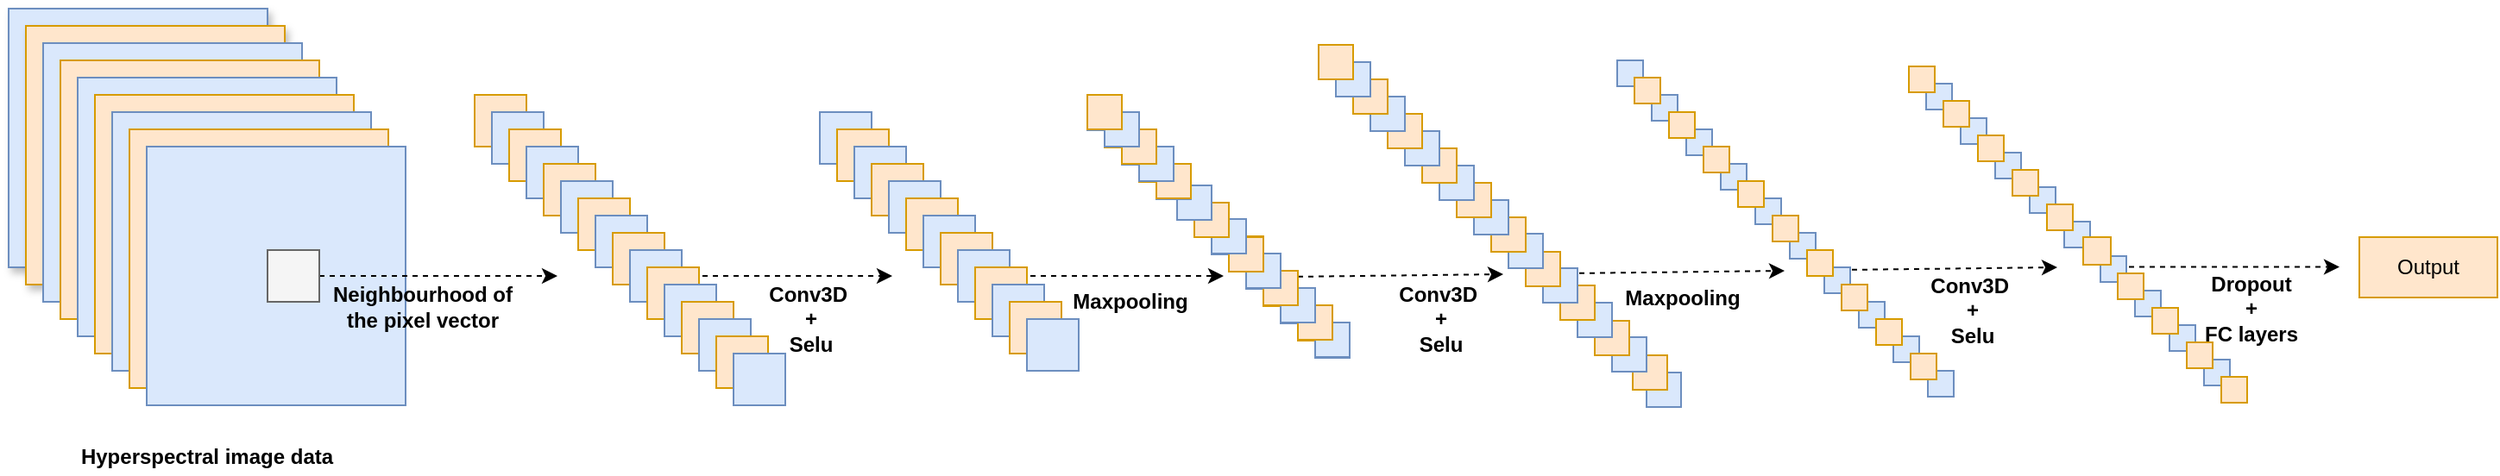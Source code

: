 <mxfile version="13.8.0" type="github" pages="2">
  <diagram id="l_VRbaYY5x8nG968U9lK" name="Page-1">
    <mxGraphModel dx="1221" dy="645" grid="1" gridSize="2" guides="1" tooltips="1" connect="1" arrows="1" fold="1" page="0" pageScale="1" pageWidth="1169" pageHeight="827" math="0" shadow="0">
      <root>
        <mxCell id="0" />
        <mxCell id="1" parent="0" />
        <mxCell id="GZbkIUtFpbQkxTFoIwpB-4" value="" style="whiteSpace=wrap;html=1;aspect=fixed;labelBackgroundColor=none;fillColor=#dae8fc;strokeColor=#6c8ebf;shadow=0;" vertex="1" parent="1">
          <mxGeometry x="979" y="351" width="20" height="20" as="geometry" />
        </mxCell>
        <mxCell id="GZbkIUtFpbQkxTFoIwpB-3" value="" style="whiteSpace=wrap;html=1;aspect=fixed;labelBackgroundColor=none;fillColor=#ffe6cc;strokeColor=#d79b00;shadow=0;" vertex="1" parent="1">
          <mxGeometry x="971" y="341" width="20" height="20" as="geometry" />
        </mxCell>
        <mxCell id="0h0BreGhWC6YS8RpV6lA-15" value="" style="whiteSpace=wrap;html=1;aspect=fixed;labelBackgroundColor=none;fillColor=#dae8fc;strokeColor=#6c8ebf;shadow=0;" parent="1" vertex="1">
          <mxGeometry x="959" y="330.5" width="20" height="20" as="geometry" />
        </mxCell>
        <mxCell id="CNsvlzbDIOFofRBmc1B0-2" value="" style="whiteSpace=wrap;html=1;aspect=fixed;fillColor=#dae8fc;strokeColor=#6c8ebf;shadow=1;" parent="1" vertex="1">
          <mxGeometry x="30" y="140" width="150" height="150" as="geometry" />
        </mxCell>
        <mxCell id="CNsvlzbDIOFofRBmc1B0-5" value="" style="whiteSpace=wrap;html=1;aspect=fixed;fillColor=#ffe6cc;strokeColor=#d79b00;shadow=1;" parent="1" vertex="1">
          <mxGeometry x="40" y="150" width="150" height="150" as="geometry" />
        </mxCell>
        <mxCell id="CNsvlzbDIOFofRBmc1B0-6" value="" style="whiteSpace=wrap;html=1;aspect=fixed;fillColor=#dae8fc;strokeColor=#6c8ebf;shadow=0;" parent="1" vertex="1">
          <mxGeometry x="50" y="160" width="150" height="150" as="geometry" />
        </mxCell>
        <mxCell id="CNsvlzbDIOFofRBmc1B0-7" value="" style="whiteSpace=wrap;html=1;aspect=fixed;fillColor=#ffe6cc;strokeColor=#d79b00;shadow=0;" parent="1" vertex="1">
          <mxGeometry x="60" y="170" width="150" height="150" as="geometry" />
        </mxCell>
        <mxCell id="CNsvlzbDIOFofRBmc1B0-8" value="" style="whiteSpace=wrap;html=1;aspect=fixed;fillColor=#dae8fc;strokeColor=#6c8ebf;shadow=0;" parent="1" vertex="1">
          <mxGeometry x="70" y="180" width="150" height="150" as="geometry" />
        </mxCell>
        <mxCell id="CNsvlzbDIOFofRBmc1B0-9" value="" style="whiteSpace=wrap;html=1;aspect=fixed;fillColor=#ffe6cc;strokeColor=#d79b00;shadow=0;" parent="1" vertex="1">
          <mxGeometry x="80" y="190" width="150" height="150" as="geometry" />
        </mxCell>
        <mxCell id="CNsvlzbDIOFofRBmc1B0-10" value="" style="whiteSpace=wrap;html=1;aspect=fixed;fillColor=#dae8fc;strokeColor=#6c8ebf;shadow=0;" parent="1" vertex="1">
          <mxGeometry x="90" y="200" width="150" height="150" as="geometry" />
        </mxCell>
        <mxCell id="CNsvlzbDIOFofRBmc1B0-12" value="" style="whiteSpace=wrap;html=1;aspect=fixed;fillColor=#ffe6cc;strokeColor=#d79b00;shadow=0;" parent="1" vertex="1">
          <mxGeometry x="100" y="210" width="150" height="150" as="geometry" />
        </mxCell>
        <mxCell id="CNsvlzbDIOFofRBmc1B0-13" value="" style="whiteSpace=wrap;html=1;aspect=fixed;fillColor=#dae8fc;strokeColor=#6c8ebf;shadow=0;" parent="1" vertex="1">
          <mxGeometry x="110" y="220" width="150" height="150" as="geometry" />
        </mxCell>
        <mxCell id="CNsvlzbDIOFofRBmc1B0-16" value="Hyperspectral image data" style="text;html=1;strokeColor=none;fillColor=none;align=center;verticalAlign=middle;whiteSpace=wrap;fontStyle=1;shadow=0;" parent="1" vertex="1">
          <mxGeometry x="65" y="390" width="160" height="20" as="geometry" />
        </mxCell>
        <mxCell id="CNsvlzbDIOFofRBmc1B0-19" value="" style="edgeStyle=orthogonalEdgeStyle;orthogonalLoop=1;jettySize=auto;shadow=0;dashed=1;strokeWidth=1;labelBorderColor=none;html=1;endArrow=classic;endFill=1;metaEdit=1;comic=0;" parent="1" source="CNsvlzbDIOFofRBmc1B0-18" edge="1">
          <mxGeometry relative="1" as="geometry">
            <mxPoint x="348" y="295" as="targetPoint" />
          </mxGeometry>
        </mxCell>
        <mxCell id="CNsvlzbDIOFofRBmc1B0-18" value="" style="whiteSpace=wrap;html=1;aspect=fixed;fillColor=#f5f5f5;strokeColor=#666666;fontColor=#333333;shadow=0;" parent="1" vertex="1">
          <mxGeometry x="180" y="280" width="30" height="30" as="geometry" />
        </mxCell>
        <mxCell id="CNsvlzbDIOFofRBmc1B0-21" value="&lt;span style=&quot;font-weight: 700&quot;&gt;Neighbourhood of the pixel vector&lt;/span&gt;" style="text;html=1;strokeColor=none;fillColor=none;align=center;verticalAlign=middle;whiteSpace=wrap;labelBackgroundColor=none;shadow=0;" parent="1" vertex="1">
          <mxGeometry x="215" y="302.5" width="110" height="20" as="geometry" />
        </mxCell>
        <mxCell id="CNsvlzbDIOFofRBmc1B0-85" style="edgeStyle=orthogonalEdgeStyle;orthogonalLoop=1;jettySize=auto;html=1;shadow=0;dashed=1;strokeWidth=1;" parent="1" source="CNsvlzbDIOFofRBmc1B0-31" edge="1">
          <mxGeometry relative="1" as="geometry">
            <mxPoint x="542" y="295" as="targetPoint" />
            <Array as="points">
              <mxPoint x="530" y="295" />
              <mxPoint x="530" y="295" />
            </Array>
          </mxGeometry>
        </mxCell>
        <mxCell id="CNsvlzbDIOFofRBmc1B0-87" value="Conv3D&amp;nbsp;&lt;br&gt;+ &lt;br&gt;Selu" style="text;html=1;strokeColor=none;fillColor=none;align=center;verticalAlign=middle;whiteSpace=wrap;labelBackgroundColor=none;fontStyle=1;shadow=0;" parent="1" vertex="1">
          <mxGeometry x="455" y="310" width="80" height="20" as="geometry" />
        </mxCell>
        <mxCell id="CNsvlzbDIOFofRBmc1B0-115" style="comic=0;orthogonalLoop=1;jettySize=auto;html=1;shadow=0;dashed=1;endArrow=classic;endFill=1;strokeWidth=1;" parent="1" source="CNsvlzbDIOFofRBmc1B0-97" edge="1">
          <mxGeometry relative="1" as="geometry">
            <mxPoint x="734" y="295" as="targetPoint" />
          </mxGeometry>
        </mxCell>
        <mxCell id="CNsvlzbDIOFofRBmc1B0-118" value="Conv3D&amp;nbsp;&lt;br&gt;+ &lt;br&gt;Selu" style="text;html=1;strokeColor=none;fillColor=none;align=center;verticalAlign=middle;whiteSpace=wrap;labelBackgroundColor=none;fontStyle=1;shadow=0;" parent="1" vertex="1">
          <mxGeometry x="820" y="310" width="80" height="20" as="geometry" />
        </mxCell>
        <mxCell id="CNsvlzbDIOFofRBmc1B0-196" value="" style="group;shadow=0;" parent="1" vertex="1" connectable="0">
          <mxGeometry x="300" y="190" width="180" height="180" as="geometry" />
        </mxCell>
        <mxCell id="CNsvlzbDIOFofRBmc1B0-22" value="" style="whiteSpace=wrap;html=1;aspect=fixed;labelBackgroundColor=none;fillColor=#ffe6cc;strokeColor=#d79b00;shadow=0;" parent="CNsvlzbDIOFofRBmc1B0-196" vertex="1">
          <mxGeometry width="30" height="30" as="geometry" />
        </mxCell>
        <mxCell id="CNsvlzbDIOFofRBmc1B0-23" value="" style="whiteSpace=wrap;html=1;aspect=fixed;labelBackgroundColor=none;fillColor=#dae8fc;strokeColor=#6c8ebf;shadow=0;" parent="CNsvlzbDIOFofRBmc1B0-196" vertex="1">
          <mxGeometry x="10" y="10" width="30" height="30" as="geometry" />
        </mxCell>
        <mxCell id="CNsvlzbDIOFofRBmc1B0-24" value="" style="whiteSpace=wrap;html=1;aspect=fixed;labelBackgroundColor=none;fillColor=#ffe6cc;strokeColor=#d79b00;shadow=0;" parent="CNsvlzbDIOFofRBmc1B0-196" vertex="1">
          <mxGeometry x="20" y="20" width="30" height="30" as="geometry" />
        </mxCell>
        <mxCell id="CNsvlzbDIOFofRBmc1B0-25" value="" style="whiteSpace=wrap;html=1;aspect=fixed;labelBackgroundColor=none;fillColor=#dae8fc;strokeColor=#6c8ebf;shadow=0;" parent="CNsvlzbDIOFofRBmc1B0-196" vertex="1">
          <mxGeometry x="30" y="30" width="30" height="30" as="geometry" />
        </mxCell>
        <mxCell id="CNsvlzbDIOFofRBmc1B0-26" value="" style="whiteSpace=wrap;html=1;aspect=fixed;labelBackgroundColor=none;fillColor=#ffe6cc;strokeColor=#d79b00;shadow=0;" parent="CNsvlzbDIOFofRBmc1B0-196" vertex="1">
          <mxGeometry x="40" y="40" width="30" height="30" as="geometry" />
        </mxCell>
        <mxCell id="CNsvlzbDIOFofRBmc1B0-27" value="" style="whiteSpace=wrap;html=1;aspect=fixed;labelBackgroundColor=none;fillColor=#dae8fc;strokeColor=#6c8ebf;shadow=0;" parent="CNsvlzbDIOFofRBmc1B0-196" vertex="1">
          <mxGeometry x="50" y="50" width="30" height="30" as="geometry" />
        </mxCell>
        <mxCell id="CNsvlzbDIOFofRBmc1B0-28" value="" style="whiteSpace=wrap;html=1;aspect=fixed;labelBackgroundColor=none;fillColor=#ffe6cc;strokeColor=#d79b00;shadow=0;" parent="CNsvlzbDIOFofRBmc1B0-196" vertex="1">
          <mxGeometry x="60" y="60" width="30" height="30" as="geometry" />
        </mxCell>
        <mxCell id="CNsvlzbDIOFofRBmc1B0-29" value="" style="whiteSpace=wrap;html=1;aspect=fixed;labelBackgroundColor=none;fillColor=#dae8fc;strokeColor=#6c8ebf;shadow=0;" parent="CNsvlzbDIOFofRBmc1B0-196" vertex="1">
          <mxGeometry x="70" y="70" width="30" height="30" as="geometry" />
        </mxCell>
        <mxCell id="CNsvlzbDIOFofRBmc1B0-30" value="" style="whiteSpace=wrap;html=1;aspect=fixed;labelBackgroundColor=none;fillColor=#ffe6cc;strokeColor=#d79b00;shadow=0;" parent="CNsvlzbDIOFofRBmc1B0-196" vertex="1">
          <mxGeometry x="80" y="80" width="30" height="30" as="geometry" />
        </mxCell>
        <mxCell id="CNsvlzbDIOFofRBmc1B0-31" value="" style="whiteSpace=wrap;html=1;aspect=fixed;labelBackgroundColor=none;fillColor=#dae8fc;strokeColor=#6c8ebf;shadow=0;" parent="CNsvlzbDIOFofRBmc1B0-196" vertex="1">
          <mxGeometry x="90" y="90" width="30" height="30" as="geometry" />
        </mxCell>
        <mxCell id="CNsvlzbDIOFofRBmc1B0-32" value="" style="whiteSpace=wrap;html=1;aspect=fixed;labelBackgroundColor=none;fillColor=#ffe6cc;strokeColor=#d79b00;shadow=0;" parent="CNsvlzbDIOFofRBmc1B0-196" vertex="1">
          <mxGeometry x="100" y="100" width="30" height="30" as="geometry" />
        </mxCell>
        <mxCell id="CNsvlzbDIOFofRBmc1B0-33" value="" style="whiteSpace=wrap;html=1;aspect=fixed;labelBackgroundColor=none;fillColor=#dae8fc;strokeColor=#6c8ebf;shadow=0;" parent="CNsvlzbDIOFofRBmc1B0-196" vertex="1">
          <mxGeometry x="110" y="110" width="30" height="30" as="geometry" />
        </mxCell>
        <mxCell id="CNsvlzbDIOFofRBmc1B0-34" value="" style="whiteSpace=wrap;html=1;aspect=fixed;labelBackgroundColor=none;fillColor=#ffe6cc;strokeColor=#d79b00;shadow=0;" parent="CNsvlzbDIOFofRBmc1B0-196" vertex="1">
          <mxGeometry x="120" y="120" width="30" height="30" as="geometry" />
        </mxCell>
        <mxCell id="CNsvlzbDIOFofRBmc1B0-35" value="" style="whiteSpace=wrap;html=1;aspect=fixed;labelBackgroundColor=none;fillColor=#dae8fc;strokeColor=#6c8ebf;shadow=0;" parent="CNsvlzbDIOFofRBmc1B0-196" vertex="1">
          <mxGeometry x="130" y="130" width="30" height="30" as="geometry" />
        </mxCell>
        <mxCell id="CNsvlzbDIOFofRBmc1B0-36" value="" style="whiteSpace=wrap;html=1;aspect=fixed;labelBackgroundColor=none;fillColor=#ffe6cc;strokeColor=#d79b00;shadow=0;" parent="CNsvlzbDIOFofRBmc1B0-196" vertex="1">
          <mxGeometry x="140" y="140" width="30" height="30" as="geometry" />
        </mxCell>
        <mxCell id="CNsvlzbDIOFofRBmc1B0-37" value="" style="whiteSpace=wrap;html=1;aspect=fixed;labelBackgroundColor=none;fillColor=#dae8fc;strokeColor=#6c8ebf;shadow=0;" parent="CNsvlzbDIOFofRBmc1B0-196" vertex="1">
          <mxGeometry x="150" y="150" width="30" height="30" as="geometry" />
        </mxCell>
        <mxCell id="CNsvlzbDIOFofRBmc1B0-202" value="" style="group;shadow=0;" parent="1" vertex="1" connectable="0">
          <mxGeometry x="500" y="200" width="150" height="150" as="geometry" />
        </mxCell>
        <mxCell id="CNsvlzbDIOFofRBmc1B0-200" value="" style="group;shadow=0;" parent="CNsvlzbDIOFofRBmc1B0-202" vertex="1" connectable="0">
          <mxGeometry width="150" height="150" as="geometry" />
        </mxCell>
        <mxCell id="CNsvlzbDIOFofRBmc1B0-195" value="" style="group;shadow=0;" parent="CNsvlzbDIOFofRBmc1B0-200" vertex="1" connectable="0">
          <mxGeometry width="150" height="150" as="geometry" />
        </mxCell>
        <mxCell id="CNsvlzbDIOFofRBmc1B0-88" value="" style="whiteSpace=wrap;html=1;aspect=fixed;labelBackgroundColor=none;fillColor=#dae8fc;strokeColor=#6c8ebf;shadow=0;" parent="CNsvlzbDIOFofRBmc1B0-195" vertex="1">
          <mxGeometry width="30" height="30" as="geometry" />
        </mxCell>
        <mxCell id="CNsvlzbDIOFofRBmc1B0-90" value="" style="whiteSpace=wrap;html=1;aspect=fixed;labelBackgroundColor=none;fillColor=#ffe6cc;strokeColor=#d79b00;shadow=0;" parent="CNsvlzbDIOFofRBmc1B0-195" vertex="1">
          <mxGeometry x="10" y="10" width="30" height="30" as="geometry" />
        </mxCell>
        <mxCell id="CNsvlzbDIOFofRBmc1B0-91" value="" style="whiteSpace=wrap;html=1;aspect=fixed;labelBackgroundColor=none;fillColor=#dae8fc;strokeColor=#6c8ebf;shadow=0;" parent="CNsvlzbDIOFofRBmc1B0-195" vertex="1">
          <mxGeometry x="20" y="20" width="30" height="30" as="geometry" />
        </mxCell>
        <mxCell id="CNsvlzbDIOFofRBmc1B0-92" value="" style="whiteSpace=wrap;html=1;aspect=fixed;labelBackgroundColor=none;fillColor=#ffe6cc;strokeColor=#d79b00;shadow=0;" parent="CNsvlzbDIOFofRBmc1B0-195" vertex="1">
          <mxGeometry x="30" y="30" width="30" height="30" as="geometry" />
        </mxCell>
        <mxCell id="CNsvlzbDIOFofRBmc1B0-93" value="" style="whiteSpace=wrap;html=1;aspect=fixed;labelBackgroundColor=none;fillColor=#dae8fc;strokeColor=#6c8ebf;shadow=0;" parent="CNsvlzbDIOFofRBmc1B0-195" vertex="1">
          <mxGeometry x="40" y="40" width="30" height="30" as="geometry" />
        </mxCell>
        <mxCell id="CNsvlzbDIOFofRBmc1B0-94" value="" style="whiteSpace=wrap;html=1;aspect=fixed;labelBackgroundColor=none;fillColor=#ffe6cc;strokeColor=#d79b00;shadow=0;" parent="CNsvlzbDIOFofRBmc1B0-195" vertex="1">
          <mxGeometry x="50" y="50" width="30" height="30" as="geometry" />
        </mxCell>
        <mxCell id="CNsvlzbDIOFofRBmc1B0-95" value="" style="whiteSpace=wrap;html=1;aspect=fixed;labelBackgroundColor=none;fillColor=#dae8fc;strokeColor=#6c8ebf;shadow=0;" parent="CNsvlzbDIOFofRBmc1B0-195" vertex="1">
          <mxGeometry x="60" y="60" width="30" height="30" as="geometry" />
        </mxCell>
        <mxCell id="CNsvlzbDIOFofRBmc1B0-96" value="" style="whiteSpace=wrap;html=1;aspect=fixed;labelBackgroundColor=none;fillColor=#ffe6cc;strokeColor=#d79b00;shadow=0;" parent="CNsvlzbDIOFofRBmc1B0-195" vertex="1">
          <mxGeometry x="70" y="70" width="30" height="30" as="geometry" />
        </mxCell>
        <mxCell id="CNsvlzbDIOFofRBmc1B0-97" value="" style="whiteSpace=wrap;html=1;aspect=fixed;labelBackgroundColor=none;fillColor=#dae8fc;strokeColor=#6c8ebf;shadow=0;" parent="CNsvlzbDIOFofRBmc1B0-195" vertex="1">
          <mxGeometry x="80" y="80" width="30" height="30" as="geometry" />
        </mxCell>
        <mxCell id="CNsvlzbDIOFofRBmc1B0-98" value="" style="whiteSpace=wrap;html=1;aspect=fixed;labelBackgroundColor=none;fillColor=#ffe6cc;strokeColor=#d79b00;shadow=0;" parent="CNsvlzbDIOFofRBmc1B0-195" vertex="1">
          <mxGeometry x="90" y="90" width="30" height="30" as="geometry" />
        </mxCell>
        <mxCell id="CNsvlzbDIOFofRBmc1B0-99" value="" style="whiteSpace=wrap;html=1;aspect=fixed;labelBackgroundColor=none;fillColor=#dae8fc;strokeColor=#6c8ebf;shadow=0;" parent="CNsvlzbDIOFofRBmc1B0-195" vertex="1">
          <mxGeometry x="100" y="100" width="30" height="30" as="geometry" />
        </mxCell>
        <mxCell id="CNsvlzbDIOFofRBmc1B0-100" value="" style="whiteSpace=wrap;html=1;aspect=fixed;labelBackgroundColor=none;fillColor=#ffe6cc;strokeColor=#d79b00;shadow=0;" parent="CNsvlzbDIOFofRBmc1B0-195" vertex="1">
          <mxGeometry x="110" y="110" width="30" height="30" as="geometry" />
        </mxCell>
        <mxCell id="CNsvlzbDIOFofRBmc1B0-101" value="" style="whiteSpace=wrap;html=1;aspect=fixed;labelBackgroundColor=none;fillColor=#dae8fc;strokeColor=#6c8ebf;shadow=0;" parent="CNsvlzbDIOFofRBmc1B0-195" vertex="1">
          <mxGeometry x="120" y="120" width="30" height="30" as="geometry" />
        </mxCell>
        <mxCell id="CNsvlzbDIOFofRBmc1B0-205" style="comic=0;orthogonalLoop=1;jettySize=auto;html=1;shadow=0;dashed=1;endArrow=classic;endFill=1;strokeWidth=1;verticalAlign=middle;" parent="1" edge="1">
          <mxGeometry x="827" y="146.0" as="geometry">
            <mxPoint x="896" y="294" as="targetPoint" />
            <mxPoint x="777" y="295.43" as="sourcePoint" />
          </mxGeometry>
        </mxCell>
        <mxCell id="CNsvlzbDIOFofRBmc1B0-116" value="Maxpooling" style="text;html=1;strokeColor=none;fillColor=none;align=center;verticalAlign=middle;whiteSpace=wrap;labelBackgroundColor=none;fontStyle=1;shadow=0;" parent="1" vertex="1">
          <mxGeometry x="640" y="299.5" width="80" height="20" as="geometry" />
        </mxCell>
        <mxCell id="CNsvlzbDIOFofRBmc1B0-318" value="" style="whiteSpace=wrap;html=1;aspect=fixed;labelBackgroundColor=none;fillColor=#ffe6cc;strokeColor=#d79b00;shadow=0;" parent="1" vertex="1">
          <mxGeometry x="737" y="272" width="20" height="20" as="geometry" />
        </mxCell>
        <mxCell id="CNsvlzbDIOFofRBmc1B0-320" value="" style="whiteSpace=wrap;html=1;aspect=fixed;labelBackgroundColor=none;fillColor=#dae8fc;strokeColor=#6c8ebf;shadow=0;" parent="1" vertex="1">
          <mxGeometry x="727" y="262.5" width="20" height="20" as="geometry" />
        </mxCell>
        <mxCell id="CNsvlzbDIOFofRBmc1B0-321" value="" style="whiteSpace=wrap;html=1;aspect=fixed;labelBackgroundColor=none;fillColor=#dae8fc;strokeColor=#6c8ebf;shadow=0;" parent="1" vertex="1">
          <mxGeometry x="747" y="282.5" width="20" height="20" as="geometry" />
        </mxCell>
        <mxCell id="CNsvlzbDIOFofRBmc1B0-322" value="" style="whiteSpace=wrap;html=1;aspect=fixed;labelBackgroundColor=none;fillColor=#ffe6cc;strokeColor=#d79b00;shadow=0;" parent="1" vertex="1">
          <mxGeometry x="757" y="292.5" width="20" height="20" as="geometry" />
        </mxCell>
        <mxCell id="CNsvlzbDIOFofRBmc1B0-323" value="" style="whiteSpace=wrap;html=1;aspect=fixed;labelBackgroundColor=none;fillColor=#dae8fc;strokeColor=#6c8ebf;shadow=0;" parent="1" vertex="1">
          <mxGeometry x="767" y="302.5" width="20" height="20" as="geometry" />
        </mxCell>
        <mxCell id="CNsvlzbDIOFofRBmc1B0-324" value="" style="whiteSpace=wrap;html=1;aspect=fixed;labelBackgroundColor=none;fillColor=#ffe6cc;strokeColor=#d79b00;shadow=0;" parent="1" vertex="1">
          <mxGeometry x="777" y="312.5" width="20" height="20" as="geometry" />
        </mxCell>
        <mxCell id="CNsvlzbDIOFofRBmc1B0-325" value="" style="whiteSpace=wrap;html=1;aspect=fixed;labelBackgroundColor=none;fillColor=#dae8fc;strokeColor=#6c8ebf;shadow=0;" parent="1" vertex="1">
          <mxGeometry x="787" y="322.5" width="20" height="20" as="geometry" />
        </mxCell>
        <mxCell id="CNsvlzbDIOFofRBmc1B0-326" value="" style="whiteSpace=wrap;html=1;aspect=fixed;labelBackgroundColor=none;fillColor=#dae8fc;strokeColor=#6c8ebf;shadow=0;" parent="1" vertex="1">
          <mxGeometry x="787" y="322" width="20" height="20" as="geometry" />
        </mxCell>
        <mxCell id="CNsvlzbDIOFofRBmc1B0-327" value="" style="whiteSpace=wrap;html=1;aspect=fixed;labelBackgroundColor=none;fillColor=#ffe6cc;strokeColor=#d79b00;shadow=0;" parent="1" vertex="1">
          <mxGeometry x="777" y="312" width="20" height="20" as="geometry" />
        </mxCell>
        <mxCell id="CNsvlzbDIOFofRBmc1B0-328" value="" style="whiteSpace=wrap;html=1;aspect=fixed;labelBackgroundColor=none;fillColor=#dae8fc;strokeColor=#6c8ebf;shadow=0;" parent="1" vertex="1">
          <mxGeometry x="767" y="302" width="20" height="20" as="geometry" />
        </mxCell>
        <mxCell id="CNsvlzbDIOFofRBmc1B0-329" value="" style="whiteSpace=wrap;html=1;aspect=fixed;labelBackgroundColor=none;fillColor=#ffe6cc;strokeColor=#d79b00;shadow=0;" parent="1" vertex="1">
          <mxGeometry x="757" y="292" width="20" height="20" as="geometry" />
        </mxCell>
        <mxCell id="CNsvlzbDIOFofRBmc1B0-330" value="" style="whiteSpace=wrap;html=1;aspect=fixed;labelBackgroundColor=none;fillColor=#dae8fc;strokeColor=#6c8ebf;shadow=0;" parent="1" vertex="1">
          <mxGeometry x="747" y="282" width="20" height="20" as="geometry" />
        </mxCell>
        <mxCell id="CNsvlzbDIOFofRBmc1B0-331" value="" style="whiteSpace=wrap;html=1;aspect=fixed;labelBackgroundColor=none;fillColor=#ffe6cc;strokeColor=#d79b00;shadow=0;" parent="1" vertex="1">
          <mxGeometry x="737" y="272.5" width="20" height="20" as="geometry" />
        </mxCell>
        <mxCell id="CNsvlzbDIOFofRBmc1B0-332" value="" style="whiteSpace=wrap;html=1;aspect=fixed;labelBackgroundColor=none;fillColor=#dae8fc;strokeColor=#6c8ebf;shadow=0;" parent="1" vertex="1">
          <mxGeometry x="727" y="262" width="20" height="20" as="geometry" />
        </mxCell>
        <mxCell id="CNsvlzbDIOFofRBmc1B0-333" value="" style="whiteSpace=wrap;html=1;aspect=fixed;labelBackgroundColor=none;fillColor=#ffe6cc;strokeColor=#d79b00;shadow=0;" parent="1" vertex="1">
          <mxGeometry x="717" y="252.5" width="20" height="20" as="geometry" />
        </mxCell>
        <mxCell id="CNsvlzbDIOFofRBmc1B0-334" value="" style="whiteSpace=wrap;html=1;aspect=fixed;labelBackgroundColor=none;fillColor=#dae8fc;strokeColor=#6c8ebf;shadow=0;" parent="1" vertex="1">
          <mxGeometry x="707" y="242.5" width="20" height="20" as="geometry" />
        </mxCell>
        <mxCell id="CNsvlzbDIOFofRBmc1B0-361" value="" style="whiteSpace=wrap;html=1;aspect=fixed;labelBackgroundColor=none;fillColor=#dae8fc;strokeColor=#6c8ebf;shadow=0;" parent="1" vertex="1">
          <mxGeometry x="655" y="190.5" width="20" height="20" as="geometry" />
        </mxCell>
        <mxCell id="CNsvlzbDIOFofRBmc1B0-362" value="" style="whiteSpace=wrap;html=1;aspect=fixed;labelBackgroundColor=none;fillColor=#ffe6cc;strokeColor=#d79b00;shadow=0;" parent="1" vertex="1">
          <mxGeometry x="665" y="200.5" width="20" height="20" as="geometry" />
        </mxCell>
        <mxCell id="CNsvlzbDIOFofRBmc1B0-363" value="" style="whiteSpace=wrap;html=1;aspect=fixed;labelBackgroundColor=none;fillColor=#dae8fc;strokeColor=#6c8ebf;shadow=0;" parent="1" vertex="1">
          <mxGeometry x="675" y="210.5" width="20" height="20" as="geometry" />
        </mxCell>
        <mxCell id="CNsvlzbDIOFofRBmc1B0-364" value="" style="whiteSpace=wrap;html=1;aspect=fixed;labelBackgroundColor=none;fillColor=#ffe6cc;strokeColor=#d79b00;shadow=0;" parent="1" vertex="1">
          <mxGeometry x="685" y="220.5" width="20" height="20" as="geometry" />
        </mxCell>
        <mxCell id="CNsvlzbDIOFofRBmc1B0-365" value="" style="whiteSpace=wrap;html=1;aspect=fixed;labelBackgroundColor=none;fillColor=#dae8fc;strokeColor=#6c8ebf;shadow=0;" parent="1" vertex="1">
          <mxGeometry x="695" y="230.5" width="20" height="20" as="geometry" />
        </mxCell>
        <mxCell id="CNsvlzbDIOFofRBmc1B0-366" value="" style="whiteSpace=wrap;html=1;aspect=fixed;labelBackgroundColor=none;fillColor=#ffe6cc;strokeColor=#d79b00;shadow=0;" parent="1" vertex="1">
          <mxGeometry x="695" y="230" width="20" height="20" as="geometry" />
        </mxCell>
        <mxCell id="CNsvlzbDIOFofRBmc1B0-367" value="" style="whiteSpace=wrap;html=1;aspect=fixed;labelBackgroundColor=none;fillColor=#dae8fc;strokeColor=#6c8ebf;shadow=0;" parent="1" vertex="1">
          <mxGeometry x="685" y="220" width="20" height="20" as="geometry" />
        </mxCell>
        <mxCell id="CNsvlzbDIOFofRBmc1B0-368" value="" style="whiteSpace=wrap;html=1;aspect=fixed;labelBackgroundColor=none;fillColor=#ffe6cc;strokeColor=#d79b00;shadow=0;" parent="1" vertex="1">
          <mxGeometry x="675" y="210" width="20" height="20" as="geometry" />
        </mxCell>
        <mxCell id="CNsvlzbDIOFofRBmc1B0-369" value="" style="whiteSpace=wrap;html=1;aspect=fixed;labelBackgroundColor=none;fillColor=#dae8fc;strokeColor=#6c8ebf;shadow=0;" parent="1" vertex="1">
          <mxGeometry x="665" y="200" width="20" height="20" as="geometry" />
        </mxCell>
        <mxCell id="CNsvlzbDIOFofRBmc1B0-370" value="" style="whiteSpace=wrap;html=1;aspect=fixed;labelBackgroundColor=none;fillColor=#ffe6cc;strokeColor=#d79b00;shadow=0;" parent="1" vertex="1">
          <mxGeometry x="655" y="190" width="20" height="20" as="geometry" />
        </mxCell>
        <mxCell id="0h0BreGhWC6YS8RpV6lA-9" value="" style="whiteSpace=wrap;html=1;aspect=fixed;labelBackgroundColor=none;fillColor=#ffe6cc;strokeColor=#d79b00;shadow=0;" parent="1" vertex="1">
          <mxGeometry x="949" y="321" width="20" height="20" as="geometry" />
        </mxCell>
        <mxCell id="0h0BreGhWC6YS8RpV6lA-17" value="" style="whiteSpace=wrap;html=1;aspect=fixed;labelBackgroundColor=none;fillColor=#dae8fc;strokeColor=#6c8ebf;shadow=0;" parent="1" vertex="1">
          <mxGeometry x="939" y="310.5" width="20" height="20" as="geometry" />
        </mxCell>
        <mxCell id="0h0BreGhWC6YS8RpV6lA-18" value="" style="whiteSpace=wrap;html=1;aspect=fixed;labelBackgroundColor=none;fillColor=#ffe6cc;strokeColor=#d79b00;shadow=0;" parent="1" vertex="1">
          <mxGeometry x="929" y="300.5" width="20" height="20" as="geometry" />
        </mxCell>
        <mxCell id="0h0BreGhWC6YS8RpV6lA-19" value="" style="whiteSpace=wrap;html=1;aspect=fixed;labelBackgroundColor=none;fillColor=#dae8fc;strokeColor=#6c8ebf;shadow=0;" parent="1" vertex="1">
          <mxGeometry x="919" y="290.5" width="20" height="20" as="geometry" />
        </mxCell>
        <mxCell id="0h0BreGhWC6YS8RpV6lA-20" value="" style="whiteSpace=wrap;html=1;aspect=fixed;labelBackgroundColor=none;fillColor=#ffe6cc;strokeColor=#d79b00;shadow=0;" parent="1" vertex="1">
          <mxGeometry x="909" y="281" width="20" height="20" as="geometry" />
        </mxCell>
        <mxCell id="0h0BreGhWC6YS8RpV6lA-21" value="" style="whiteSpace=wrap;html=1;aspect=fixed;labelBackgroundColor=none;fillColor=#dae8fc;strokeColor=#6c8ebf;shadow=0;" parent="1" vertex="1">
          <mxGeometry x="899" y="270.5" width="20" height="20" as="geometry" />
        </mxCell>
        <mxCell id="0h0BreGhWC6YS8RpV6lA-22" value="" style="whiteSpace=wrap;html=1;aspect=fixed;labelBackgroundColor=none;fillColor=#ffe6cc;strokeColor=#d79b00;shadow=0;" parent="1" vertex="1">
          <mxGeometry x="889" y="261" width="20" height="20" as="geometry" />
        </mxCell>
        <mxCell id="0h0BreGhWC6YS8RpV6lA-23" value="" style="whiteSpace=wrap;html=1;aspect=fixed;labelBackgroundColor=none;fillColor=#dae8fc;strokeColor=#6c8ebf;shadow=0;" parent="1" vertex="1">
          <mxGeometry x="879" y="251" width="20" height="20" as="geometry" />
        </mxCell>
        <mxCell id="0h0BreGhWC6YS8RpV6lA-24" value="" style="whiteSpace=wrap;html=1;aspect=fixed;labelBackgroundColor=none;fillColor=#ffe6cc;strokeColor=#d79b00;shadow=0;" parent="1" vertex="1">
          <mxGeometry x="869" y="241" width="20" height="20" as="geometry" />
        </mxCell>
        <mxCell id="0h0BreGhWC6YS8RpV6lA-25" value="" style="whiteSpace=wrap;html=1;aspect=fixed;labelBackgroundColor=none;fillColor=#dae8fc;strokeColor=#6c8ebf;shadow=0;" parent="1" vertex="1">
          <mxGeometry x="859" y="231" width="20" height="20" as="geometry" />
        </mxCell>
        <mxCell id="0h0BreGhWC6YS8RpV6lA-26" value="" style="whiteSpace=wrap;html=1;aspect=fixed;labelBackgroundColor=none;fillColor=#ffe6cc;strokeColor=#d79b00;shadow=0;" parent="1" vertex="1">
          <mxGeometry x="849" y="221" width="20" height="20" as="geometry" />
        </mxCell>
        <mxCell id="0h0BreGhWC6YS8RpV6lA-27" value="" style="whiteSpace=wrap;html=1;aspect=fixed;labelBackgroundColor=none;fillColor=#dae8fc;strokeColor=#6c8ebf;shadow=0;" parent="1" vertex="1">
          <mxGeometry x="839" y="211" width="20" height="20" as="geometry" />
        </mxCell>
        <mxCell id="0h0BreGhWC6YS8RpV6lA-28" value="" style="whiteSpace=wrap;html=1;aspect=fixed;labelBackgroundColor=none;fillColor=#ffe6cc;strokeColor=#d79b00;shadow=0;" parent="1" vertex="1">
          <mxGeometry x="829" y="201" width="20" height="20" as="geometry" />
        </mxCell>
        <mxCell id="0h0BreGhWC6YS8RpV6lA-29" value="" style="whiteSpace=wrap;html=1;aspect=fixed;labelBackgroundColor=none;fillColor=#dae8fc;strokeColor=#6c8ebf;shadow=0;" parent="1" vertex="1">
          <mxGeometry x="819" y="191" width="20" height="20" as="geometry" />
        </mxCell>
        <mxCell id="0h0BreGhWC6YS8RpV6lA-30" value="" style="whiteSpace=wrap;html=1;aspect=fixed;labelBackgroundColor=none;fillColor=#ffe6cc;strokeColor=#d79b00;shadow=0;" parent="1" vertex="1">
          <mxGeometry x="809" y="181" width="20" height="20" as="geometry" />
        </mxCell>
        <mxCell id="0h0BreGhWC6YS8RpV6lA-31" value="" style="whiteSpace=wrap;html=1;aspect=fixed;labelBackgroundColor=none;fillColor=#dae8fc;strokeColor=#6c8ebf;shadow=0;" parent="1" vertex="1">
          <mxGeometry x="799" y="171" width="20" height="20" as="geometry" />
        </mxCell>
        <mxCell id="0h0BreGhWC6YS8RpV6lA-32" value="" style="whiteSpace=wrap;html=1;aspect=fixed;labelBackgroundColor=none;fillColor=#ffe6cc;strokeColor=#d79b00;shadow=0;" parent="1" vertex="1">
          <mxGeometry x="789" y="161" width="20" height="20" as="geometry" />
        </mxCell>
        <mxCell id="0h0BreGhWC6YS8RpV6lA-78" value="" style="group" parent="1" vertex="1" connectable="0">
          <mxGeometry x="962" y="170" width="240" height="195" as="geometry" />
        </mxCell>
        <mxCell id="0h0BreGhWC6YS8RpV6lA-45" value="" style="whiteSpace=wrap;html=1;aspect=fixed;labelBackgroundColor=none;fillColor=#dae8fc;strokeColor=#6c8ebf;shadow=0;" parent="0h0BreGhWC6YS8RpV6lA-78" vertex="1">
          <mxGeometry width="15" height="15" as="geometry" />
        </mxCell>
        <mxCell id="0h0BreGhWC6YS8RpV6lA-46" value="" style="whiteSpace=wrap;html=1;aspect=fixed;labelBackgroundColor=none;fillColor=#dae8fc;strokeColor=#6c8ebf;shadow=0;" parent="0h0BreGhWC6YS8RpV6lA-78" vertex="1">
          <mxGeometry x="20" y="20" width="15" height="15" as="geometry" />
        </mxCell>
        <mxCell id="0h0BreGhWC6YS8RpV6lA-47" value="" style="whiteSpace=wrap;html=1;aspect=fixed;labelBackgroundColor=none;fillColor=#dae8fc;strokeColor=#6c8ebf;shadow=0;" parent="0h0BreGhWC6YS8RpV6lA-78" vertex="1">
          <mxGeometry x="40" y="40" width="15" height="15" as="geometry" />
        </mxCell>
        <mxCell id="0h0BreGhWC6YS8RpV6lA-48" value="" style="whiteSpace=wrap;html=1;aspect=fixed;labelBackgroundColor=none;fillColor=#dae8fc;strokeColor=#6c8ebf;shadow=0;" parent="0h0BreGhWC6YS8RpV6lA-78" vertex="1">
          <mxGeometry x="60" y="60" width="15" height="15" as="geometry" />
        </mxCell>
        <mxCell id="0h0BreGhWC6YS8RpV6lA-49" value="" style="whiteSpace=wrap;html=1;aspect=fixed;labelBackgroundColor=none;fillColor=#dae8fc;strokeColor=#6c8ebf;shadow=0;" parent="0h0BreGhWC6YS8RpV6lA-78" vertex="1">
          <mxGeometry x="80" y="80" width="15" height="15" as="geometry" />
        </mxCell>
        <mxCell id="0h0BreGhWC6YS8RpV6lA-50" value="" style="whiteSpace=wrap;html=1;aspect=fixed;labelBackgroundColor=none;shadow=0;" parent="0h0BreGhWC6YS8RpV6lA-78" vertex="1">
          <mxGeometry x="90" y="90" width="15" height="15" as="geometry" />
        </mxCell>
        <mxCell id="0h0BreGhWC6YS8RpV6lA-51" value="" style="whiteSpace=wrap;html=1;aspect=fixed;labelBackgroundColor=none;fillColor=#dae8fc;strokeColor=#6c8ebf;shadow=0;" parent="0h0BreGhWC6YS8RpV6lA-78" vertex="1">
          <mxGeometry x="100" y="100" width="15" height="15" as="geometry" />
        </mxCell>
        <mxCell id="0h0BreGhWC6YS8RpV6lA-52" value="" style="whiteSpace=wrap;html=1;aspect=fixed;labelBackgroundColor=none;shadow=0;" parent="0h0BreGhWC6YS8RpV6lA-78" vertex="1">
          <mxGeometry x="110" y="110" width="15" height="15" as="geometry" />
        </mxCell>
        <mxCell id="0h0BreGhWC6YS8RpV6lA-53" value="" style="whiteSpace=wrap;html=1;aspect=fixed;labelBackgroundColor=none;fillColor=#dae8fc;strokeColor=#6c8ebf;shadow=0;" parent="0h0BreGhWC6YS8RpV6lA-78" vertex="1">
          <mxGeometry x="120" y="120" width="15" height="15" as="geometry" />
        </mxCell>
        <mxCell id="0h0BreGhWC6YS8RpV6lA-54" value="" style="whiteSpace=wrap;html=1;aspect=fixed;labelBackgroundColor=none;shadow=0;" parent="0h0BreGhWC6YS8RpV6lA-78" vertex="1">
          <mxGeometry x="130" y="130" width="15" height="15" as="geometry" />
        </mxCell>
        <mxCell id="0h0BreGhWC6YS8RpV6lA-55" value="" style="whiteSpace=wrap;html=1;aspect=fixed;labelBackgroundColor=none;fillColor=#dae8fc;strokeColor=#6c8ebf;shadow=0;" parent="0h0BreGhWC6YS8RpV6lA-78" vertex="1">
          <mxGeometry x="140" y="140" width="15" height="15" as="geometry" />
        </mxCell>
        <mxCell id="0h0BreGhWC6YS8RpV6lA-56" value="" style="whiteSpace=wrap;html=1;aspect=fixed;labelBackgroundColor=none;shadow=0;" parent="0h0BreGhWC6YS8RpV6lA-78" vertex="1">
          <mxGeometry x="150" y="150" width="15" height="15" as="geometry" />
        </mxCell>
        <mxCell id="0h0BreGhWC6YS8RpV6lA-57" value="" style="whiteSpace=wrap;html=1;aspect=fixed;labelBackgroundColor=none;fillColor=#dae8fc;strokeColor=#6c8ebf;shadow=0;" parent="0h0BreGhWC6YS8RpV6lA-78" vertex="1">
          <mxGeometry x="160" y="160" width="15" height="15" as="geometry" />
        </mxCell>
        <mxCell id="0h0BreGhWC6YS8RpV6lA-58" value="" style="whiteSpace=wrap;html=1;aspect=fixed;labelBackgroundColor=none;shadow=0;" parent="0h0BreGhWC6YS8RpV6lA-78" vertex="1">
          <mxGeometry x="170" y="170" width="15" height="15" as="geometry" />
        </mxCell>
        <mxCell id="0h0BreGhWC6YS8RpV6lA-59" value="" style="whiteSpace=wrap;html=1;aspect=fixed;labelBackgroundColor=none;fillColor=#dae8fc;strokeColor=#6c8ebf;shadow=0;" parent="0h0BreGhWC6YS8RpV6lA-78" vertex="1">
          <mxGeometry x="180" y="180" width="15" height="15" as="geometry" />
        </mxCell>
        <mxCell id="0h0BreGhWC6YS8RpV6lA-60" value="" style="whiteSpace=wrap;html=1;aspect=fixed;labelBackgroundColor=none;fillColor=#ffe6cc;strokeColor=#d79b00;shadow=0;" parent="0h0BreGhWC6YS8RpV6lA-78" vertex="1">
          <mxGeometry x="170" y="170" width="15" height="15" as="geometry" />
        </mxCell>
        <mxCell id="0h0BreGhWC6YS8RpV6lA-61" value="" style="whiteSpace=wrap;html=1;aspect=fixed;labelBackgroundColor=none;fillColor=#ffe6cc;strokeColor=#d79b00;shadow=0;" parent="0h0BreGhWC6YS8RpV6lA-78" vertex="1">
          <mxGeometry x="150" y="150" width="15" height="15" as="geometry" />
        </mxCell>
        <mxCell id="0h0BreGhWC6YS8RpV6lA-62" value="" style="whiteSpace=wrap;html=1;aspect=fixed;labelBackgroundColor=none;fillColor=#ffe6cc;strokeColor=#d79b00;shadow=0;" parent="0h0BreGhWC6YS8RpV6lA-78" vertex="1">
          <mxGeometry x="130" y="130" width="15" height="15" as="geometry" />
        </mxCell>
        <mxCell id="0h0BreGhWC6YS8RpV6lA-63" value="" style="whiteSpace=wrap;html=1;aspect=fixed;labelBackgroundColor=none;fillColor=#ffe6cc;strokeColor=#d79b00;shadow=0;" parent="0h0BreGhWC6YS8RpV6lA-78" vertex="1">
          <mxGeometry x="110" y="110" width="15" height="15" as="geometry" />
        </mxCell>
        <mxCell id="0h0BreGhWC6YS8RpV6lA-64" value="" style="whiteSpace=wrap;html=1;aspect=fixed;labelBackgroundColor=none;fillColor=#ffe6cc;strokeColor=#d79b00;shadow=0;" parent="0h0BreGhWC6YS8RpV6lA-78" vertex="1">
          <mxGeometry x="90" y="90" width="15" height="15" as="geometry" />
        </mxCell>
        <mxCell id="0h0BreGhWC6YS8RpV6lA-71" value="" style="whiteSpace=wrap;html=1;aspect=fixed;labelBackgroundColor=none;fillColor=#ffe6cc;strokeColor=#d79b00;shadow=0;" parent="0h0BreGhWC6YS8RpV6lA-78" vertex="1">
          <mxGeometry x="70" y="70" width="15" height="15" as="geometry" />
        </mxCell>
        <mxCell id="0h0BreGhWC6YS8RpV6lA-72" value="" style="whiteSpace=wrap;html=1;aspect=fixed;labelBackgroundColor=none;fillColor=#ffe6cc;strokeColor=#d79b00;shadow=0;" parent="0h0BreGhWC6YS8RpV6lA-78" vertex="1">
          <mxGeometry x="50" y="50" width="15" height="15" as="geometry" />
        </mxCell>
        <mxCell id="0h0BreGhWC6YS8RpV6lA-73" value="" style="whiteSpace=wrap;html=1;aspect=fixed;labelBackgroundColor=none;fillColor=#ffe6cc;strokeColor=#d79b00;shadow=0;" parent="0h0BreGhWC6YS8RpV6lA-78" vertex="1">
          <mxGeometry x="30" y="30" width="15" height="15" as="geometry" />
        </mxCell>
        <mxCell id="0h0BreGhWC6YS8RpV6lA-74" value="" style="whiteSpace=wrap;html=1;aspect=fixed;labelBackgroundColor=none;fillColor=#ffe6cc;strokeColor=#d79b00;shadow=0;" parent="0h0BreGhWC6YS8RpV6lA-78" vertex="1">
          <mxGeometry x="10" y="10" width="15" height="15" as="geometry" />
        </mxCell>
        <mxCell id="0h0BreGhWC6YS8RpV6lA-40" value="Maxpooling" style="text;html=1;strokeColor=none;fillColor=none;align=center;verticalAlign=middle;whiteSpace=wrap;labelBackgroundColor=none;fontStyle=1;shadow=0;" parent="0h0BreGhWC6YS8RpV6lA-78" vertex="1">
          <mxGeometry x="-2.5" y="127.5" width="80" height="20" as="geometry" />
        </mxCell>
        <mxCell id="ZQpPpXWg14Aa6cSRzeMX-1" style="comic=0;orthogonalLoop=1;jettySize=auto;html=1;shadow=0;dashed=1;endArrow=classic;endFill=1;strokeWidth=1;verticalAlign=middle;" edge="1" parent="0h0BreGhWC6YS8RpV6lA-78">
          <mxGeometry x="186" y="-28.0" as="geometry">
            <mxPoint x="255" y="120.0" as="targetPoint" />
            <mxPoint x="136" y="121.43" as="sourcePoint" />
          </mxGeometry>
        </mxCell>
        <mxCell id="0h0BreGhWC6YS8RpV6lA-79" value="Conv3D&amp;nbsp;&lt;br&gt;+ &lt;br&gt;Selu" style="text;html=1;strokeColor=none;fillColor=none;align=center;verticalAlign=middle;whiteSpace=wrap;labelBackgroundColor=none;fontStyle=1;shadow=0;" parent="0h0BreGhWC6YS8RpV6lA-78" vertex="1">
          <mxGeometry x="166" y="135" width="80" height="20" as="geometry" />
        </mxCell>
        <mxCell id="0h0BreGhWC6YS8RpV6lA-80" value="" style="whiteSpace=wrap;html=1;aspect=fixed;labelBackgroundColor=none;fillColor=#dae8fc;strokeColor=#6c8ebf;shadow=0;" parent="1" vertex="1">
          <mxGeometry x="1141" y="183.5" width="15" height="15" as="geometry" />
        </mxCell>
        <mxCell id="0h0BreGhWC6YS8RpV6lA-81" value="" style="whiteSpace=wrap;html=1;aspect=fixed;labelBackgroundColor=none;fillColor=#dae8fc;strokeColor=#6c8ebf;shadow=0;" parent="1" vertex="1">
          <mxGeometry x="1161" y="203.5" width="15" height="15" as="geometry" />
        </mxCell>
        <mxCell id="0h0BreGhWC6YS8RpV6lA-82" value="" style="whiteSpace=wrap;html=1;aspect=fixed;labelBackgroundColor=none;fillColor=#dae8fc;strokeColor=#6c8ebf;shadow=0;" parent="1" vertex="1">
          <mxGeometry x="1181" y="223.5" width="15" height="15" as="geometry" />
        </mxCell>
        <mxCell id="0h0BreGhWC6YS8RpV6lA-83" value="" style="whiteSpace=wrap;html=1;aspect=fixed;labelBackgroundColor=none;fillColor=#dae8fc;strokeColor=#6c8ebf;shadow=0;" parent="1" vertex="1">
          <mxGeometry x="1201" y="243.5" width="15" height="15" as="geometry" />
        </mxCell>
        <mxCell id="0h0BreGhWC6YS8RpV6lA-84" value="" style="whiteSpace=wrap;html=1;aspect=fixed;labelBackgroundColor=none;fillColor=#dae8fc;strokeColor=#6c8ebf;shadow=0;" parent="1" vertex="1">
          <mxGeometry x="1221" y="263.5" width="15" height="15" as="geometry" />
        </mxCell>
        <mxCell id="0h0BreGhWC6YS8RpV6lA-85" value="" style="whiteSpace=wrap;html=1;aspect=fixed;labelBackgroundColor=none;shadow=0;" parent="1" vertex="1">
          <mxGeometry x="1232" y="273.5" width="15" height="15" as="geometry" />
        </mxCell>
        <mxCell id="0h0BreGhWC6YS8RpV6lA-86" value="" style="whiteSpace=wrap;html=1;aspect=fixed;labelBackgroundColor=none;fillColor=#dae8fc;strokeColor=#6c8ebf;shadow=0;" parent="1" vertex="1">
          <mxGeometry x="1242" y="283.5" width="15" height="15" as="geometry" />
        </mxCell>
        <mxCell id="0h0BreGhWC6YS8RpV6lA-87" value="" style="whiteSpace=wrap;html=1;aspect=fixed;labelBackgroundColor=none;shadow=0;" parent="1" vertex="1">
          <mxGeometry x="1252" y="293.5" width="15" height="15" as="geometry" />
        </mxCell>
        <mxCell id="0h0BreGhWC6YS8RpV6lA-88" value="" style="whiteSpace=wrap;html=1;aspect=fixed;labelBackgroundColor=none;fillColor=#dae8fc;strokeColor=#6c8ebf;shadow=0;" parent="1" vertex="1">
          <mxGeometry x="1262" y="303.5" width="15" height="15" as="geometry" />
        </mxCell>
        <mxCell id="0h0BreGhWC6YS8RpV6lA-89" value="" style="whiteSpace=wrap;html=1;aspect=fixed;labelBackgroundColor=none;shadow=0;" parent="1" vertex="1">
          <mxGeometry x="1272" y="313.5" width="15" height="15" as="geometry" />
        </mxCell>
        <mxCell id="0h0BreGhWC6YS8RpV6lA-90" value="" style="whiteSpace=wrap;html=1;aspect=fixed;labelBackgroundColor=none;fillColor=#dae8fc;strokeColor=#6c8ebf;shadow=0;" parent="1" vertex="1">
          <mxGeometry x="1282" y="323.5" width="15" height="15" as="geometry" />
        </mxCell>
        <mxCell id="0h0BreGhWC6YS8RpV6lA-91" value="" style="whiteSpace=wrap;html=1;aspect=fixed;labelBackgroundColor=none;shadow=0;" parent="1" vertex="1">
          <mxGeometry x="1292" y="333.5" width="15" height="15" as="geometry" />
        </mxCell>
        <mxCell id="0h0BreGhWC6YS8RpV6lA-92" value="" style="whiteSpace=wrap;html=1;aspect=fixed;labelBackgroundColor=none;fillColor=#dae8fc;strokeColor=#6c8ebf;shadow=0;" parent="1" vertex="1">
          <mxGeometry x="1302" y="343.5" width="15" height="15" as="geometry" />
        </mxCell>
        <mxCell id="0h0BreGhWC6YS8RpV6lA-93" value="" style="whiteSpace=wrap;html=1;aspect=fixed;labelBackgroundColor=none;shadow=0;" parent="1" vertex="1">
          <mxGeometry x="1312" y="353.5" width="15" height="15" as="geometry" />
        </mxCell>
        <mxCell id="0h0BreGhWC6YS8RpV6lA-94" value="" style="whiteSpace=wrap;html=1;aspect=fixed;labelBackgroundColor=none;fillColor=#ffe6cc;strokeColor=#d79b00;shadow=0;" parent="1" vertex="1">
          <mxGeometry x="1312" y="353.5" width="15" height="15" as="geometry" />
        </mxCell>
        <mxCell id="0h0BreGhWC6YS8RpV6lA-95" value="" style="whiteSpace=wrap;html=1;aspect=fixed;labelBackgroundColor=none;fillColor=#ffe6cc;strokeColor=#d79b00;shadow=0;" parent="1" vertex="1">
          <mxGeometry x="1292" y="333.5" width="15" height="15" as="geometry" />
        </mxCell>
        <mxCell id="0h0BreGhWC6YS8RpV6lA-96" value="" style="whiteSpace=wrap;html=1;aspect=fixed;labelBackgroundColor=none;fillColor=#ffe6cc;strokeColor=#d79b00;shadow=0;" parent="1" vertex="1">
          <mxGeometry x="1272" y="313.5" width="15" height="15" as="geometry" />
        </mxCell>
        <mxCell id="0h0BreGhWC6YS8RpV6lA-97" value="" style="whiteSpace=wrap;html=1;aspect=fixed;labelBackgroundColor=none;fillColor=#ffe6cc;strokeColor=#d79b00;shadow=0;" parent="1" vertex="1">
          <mxGeometry x="1252" y="293.5" width="15" height="15" as="geometry" />
        </mxCell>
        <mxCell id="0h0BreGhWC6YS8RpV6lA-98" value="" style="whiteSpace=wrap;html=1;aspect=fixed;labelBackgroundColor=none;fillColor=#ffe6cc;strokeColor=#d79b00;shadow=0;" parent="1" vertex="1">
          <mxGeometry x="1232" y="272.5" width="16" height="16" as="geometry" />
        </mxCell>
        <mxCell id="0h0BreGhWC6YS8RpV6lA-100" value="Dropout&lt;br&gt;+&lt;br&gt;FC layers" style="text;html=1;strokeColor=none;fillColor=none;align=center;verticalAlign=middle;whiteSpace=wrap;labelBackgroundColor=none;fontStyle=1;shadow=0;" parent="1" vertex="1">
          <mxGeometry x="1297" y="303.5" width="65" height="20" as="geometry" />
        </mxCell>
        <mxCell id="0h0BreGhWC6YS8RpV6lA-101" value="Output" style="whiteSpace=wrap;html=1;labelBackgroundColor=none;fillColor=#ffe6cc;strokeColor=#d79b00;shadow=0;" parent="1" vertex="1">
          <mxGeometry x="1392" y="272.5" width="80" height="35" as="geometry" />
        </mxCell>
        <mxCell id="0h0BreGhWC6YS8RpV6lA-102" value="" style="whiteSpace=wrap;html=1;aspect=fixed;labelBackgroundColor=none;fillColor=#ffe6cc;strokeColor=#d79b00;shadow=0;" parent="1" vertex="1">
          <mxGeometry x="1211" y="253.5" width="15" height="15" as="geometry" />
        </mxCell>
        <mxCell id="0h0BreGhWC6YS8RpV6lA-103" value="" style="whiteSpace=wrap;html=1;aspect=fixed;labelBackgroundColor=none;fillColor=#ffe6cc;strokeColor=#d79b00;shadow=0;" parent="1" vertex="1">
          <mxGeometry x="1191" y="233.5" width="15" height="15" as="geometry" />
        </mxCell>
        <mxCell id="0h0BreGhWC6YS8RpV6lA-104" value="" style="whiteSpace=wrap;html=1;aspect=fixed;labelBackgroundColor=none;fillColor=#ffe6cc;strokeColor=#d79b00;shadow=0;" parent="1" vertex="1">
          <mxGeometry x="1171" y="213.5" width="15" height="15" as="geometry" />
        </mxCell>
        <mxCell id="0h0BreGhWC6YS8RpV6lA-105" value="" style="whiteSpace=wrap;html=1;aspect=fixed;labelBackgroundColor=none;fillColor=#ffe6cc;strokeColor=#d79b00;shadow=0;" parent="1" vertex="1">
          <mxGeometry x="1151" y="193.5" width="15" height="15" as="geometry" />
        </mxCell>
        <mxCell id="0h0BreGhWC6YS8RpV6lA-106" value="" style="whiteSpace=wrap;html=1;aspect=fixed;labelBackgroundColor=none;fillColor=#ffe6cc;strokeColor=#d79b00;shadow=0;" parent="1" vertex="1">
          <mxGeometry x="1131" y="173.5" width="15" height="15" as="geometry" />
        </mxCell>
        <mxCell id="GZbkIUtFpbQkxTFoIwpB-7" style="comic=0;orthogonalLoop=1;jettySize=auto;html=1;shadow=0;dashed=1;endArrow=classic;endFill=1;strokeWidth=1;verticalAlign=middle;" edge="1" parent="1">
          <mxGeometry x="990" y="144.0" as="geometry">
            <mxPoint x="1059.0" y="292.0" as="targetPoint" />
            <mxPoint x="940" y="293.43" as="sourcePoint" />
          </mxGeometry>
        </mxCell>
        <mxCell id="ZQpPpXWg14Aa6cSRzeMX-3" style="edgeStyle=orthogonalEdgeStyle;orthogonalLoop=1;jettySize=auto;html=1;shadow=0;dashed=1;strokeWidth=1;" edge="1" parent="1">
          <mxGeometry relative="1" as="geometry">
            <mxPoint x="1380.5" y="289.81" as="targetPoint" />
            <Array as="points">
              <mxPoint x="1368.5" y="289.81" />
              <mxPoint x="1368.5" y="289.81" />
            </Array>
            <mxPoint x="1258.5" y="289.81" as="sourcePoint" />
          </mxGeometry>
        </mxCell>
      </root>
    </mxGraphModel>
  </diagram>
  <diagram id="XOVL6vVBFKQyVLw4s0eY" name="Page-2">
    <mxGraphModel dx="1038" dy="548" grid="1" gridSize="10" guides="1" tooltips="1" connect="1" arrows="1" fold="1" page="1" pageScale="1" pageWidth="1169" pageHeight="827" math="0" shadow="0">
      <root>
        <mxCell id="XFR6hiaRNXldnB1iLxuP-0" />
        <mxCell id="XFR6hiaRNXldnB1iLxuP-1" parent="XFR6hiaRNXldnB1iLxuP-0" />
        <mxCell id="XFR6hiaRNXldnB1iLxuP-9" value="" style="verticalLabelPosition=bottom;verticalAlign=top;html=1;shape=mxgraph.infographic.shadedCube;isoAngle=15;fillColor=#1ba1e2;shadow=0;labelBackgroundColor=none;fontColor=#ffffff;perimeterSpacing=1;strokeWidth=1;sketch=0;noLabel=0;portConstraintRotation=0;fixDash=0;autosize=0;container=0;dropTarget=0;metaEdit=0;backgroundOutline=0;resizeWidth=0;resizeHeight=0;treeFolding=0;" parent="XFR6hiaRNXldnB1iLxuP-1" vertex="1">
          <mxGeometry x="90" y="130" width="270" height="280" as="geometry" />
        </mxCell>
        <mxCell id="XFR6hiaRNXldnB1iLxuP-10" value="" style="verticalLabelPosition=bottom;verticalAlign=top;html=1;shape=mxgraph.infographic.shadedCube;isoAngle=15;shadow=0;labelBackgroundColor=none;fillColor=#ffe6cc;strokeColor=#d79b00;" parent="XFR6hiaRNXldnB1iLxuP-1" vertex="1">
          <mxGeometry x="90" y="170" width="100" height="100" as="geometry" />
        </mxCell>
        <mxCell id="XFR6hiaRNXldnB1iLxuP-12" value="" style="shape=cube;whiteSpace=wrap;html=1;boundedLbl=1;backgroundOutline=1;darkOpacity=0.05;darkOpacity2=0.1;shadow=0;labelBackgroundColor=none;sketch=0;strokeColor=#6c8ebf;strokeWidth=2;rotation=0;fillColor=#dae8fc;" parent="XFR6hiaRNXldnB1iLxuP-1" vertex="1">
          <mxGeometry x="640" y="190" width="170" height="130" as="geometry" />
        </mxCell>
        <mxCell id="XFR6hiaRNXldnB1iLxuP-13" value="" style="shape=cube;whiteSpace=wrap;html=1;boundedLbl=1;backgroundOutline=1;darkOpacity=0.05;darkOpacity2=0.1;shadow=0;labelBackgroundColor=none;sketch=0;strokeColor=#d6b656;strokeWidth=2;rotation=0;fillColor=#fff2cc;size=10;" parent="XFR6hiaRNXldnB1iLxuP-1" vertex="1">
          <mxGeometry x="650" y="197.5" width="50" height="45" as="geometry" />
        </mxCell>
      </root>
    </mxGraphModel>
  </diagram>
</mxfile>
